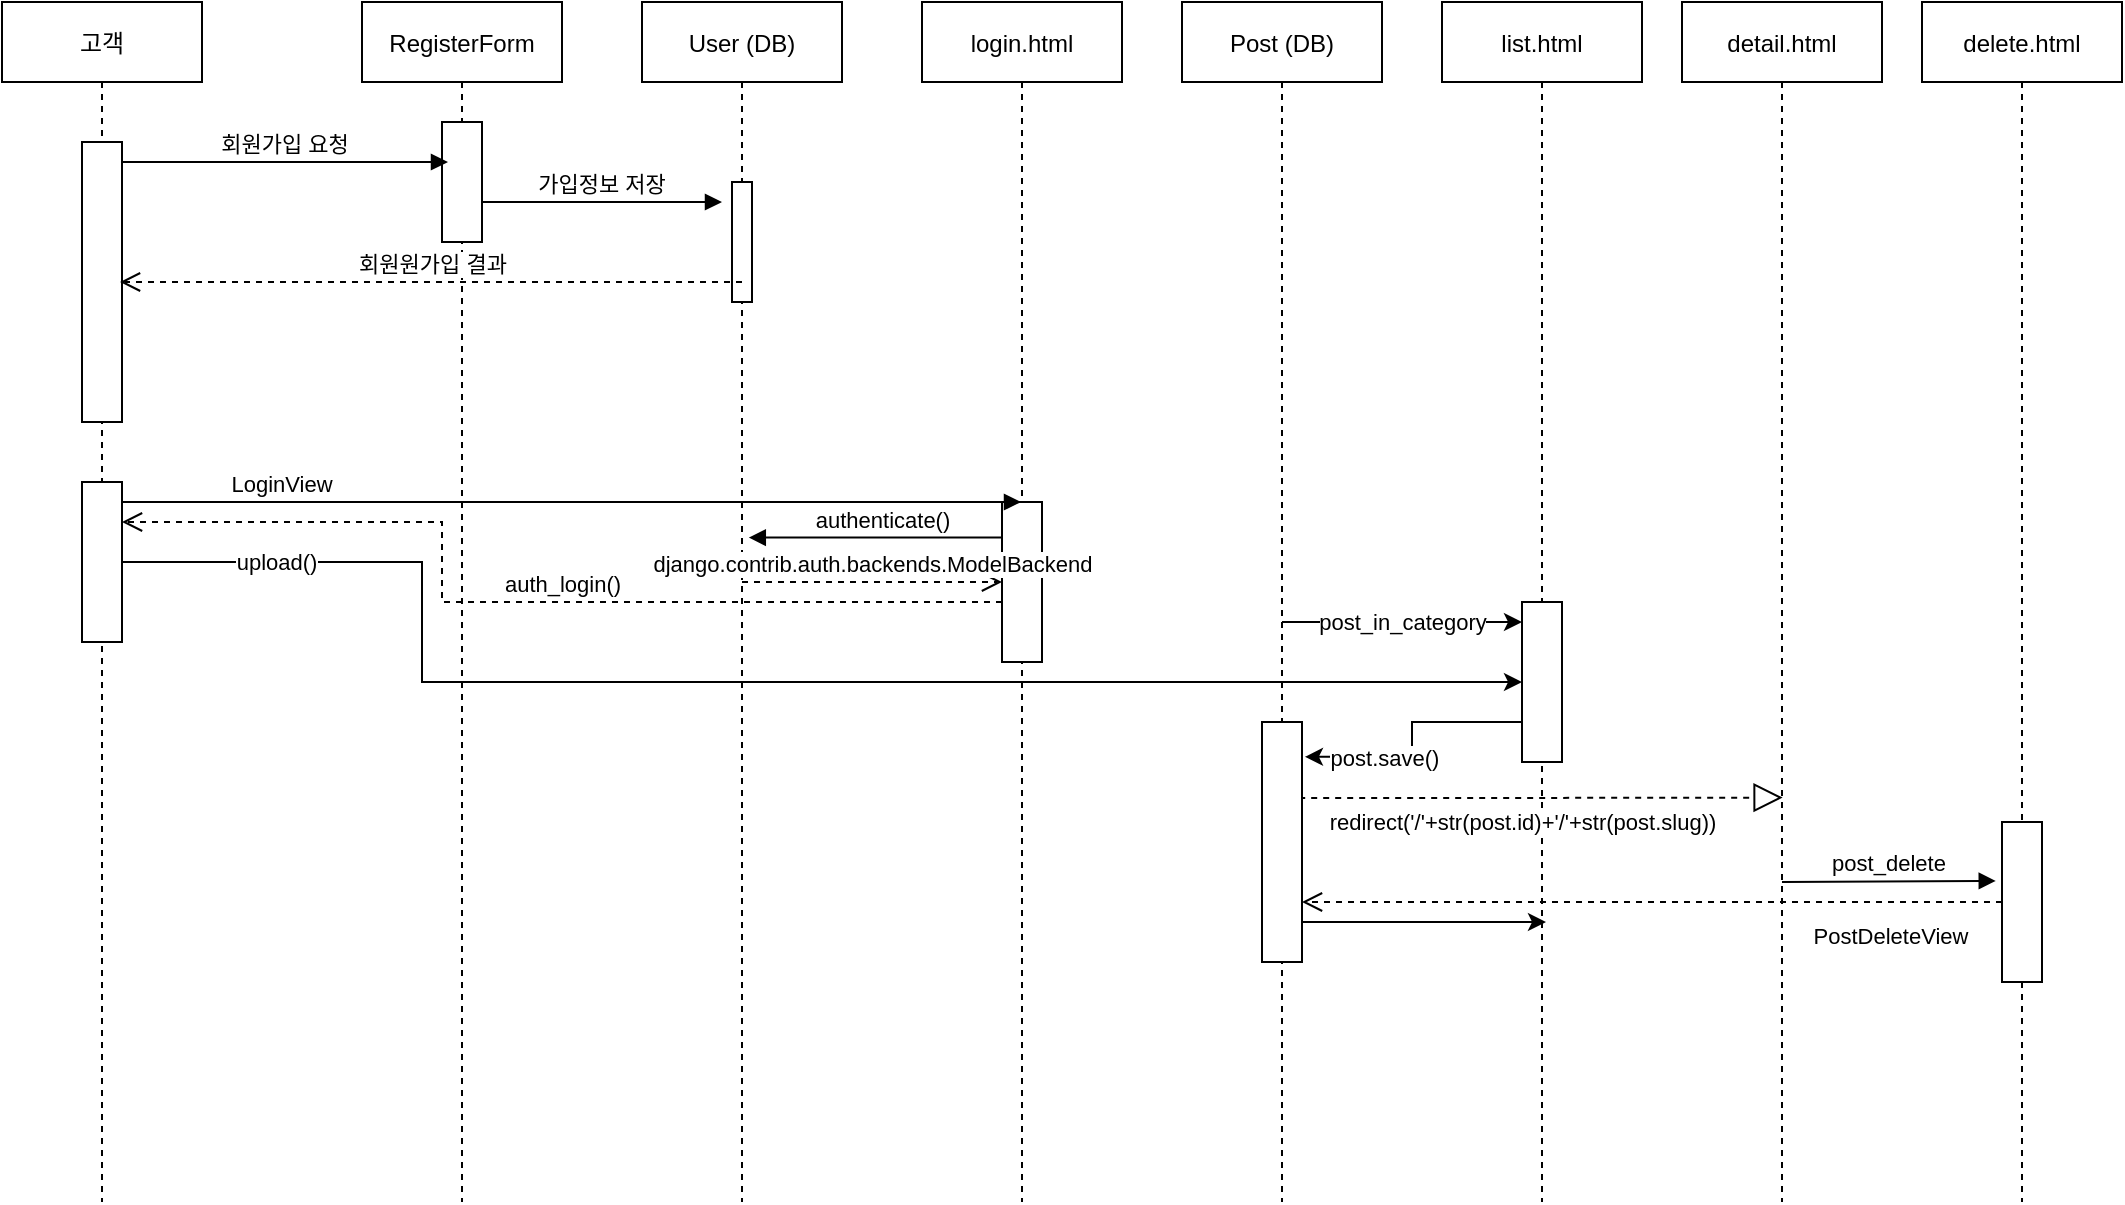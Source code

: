 <mxfile version="15.4.1" type="github">
  <diagram id="kgpKYQtTHZ0yAKxKKP6v" name="Page-1">
    <mxGraphModel dx="1221" dy="681" grid="1" gridSize="10" guides="1" tooltips="1" connect="1" arrows="1" fold="1" page="1" pageScale="1" pageWidth="583" pageHeight="827" math="0" shadow="0">
      <root>
        <mxCell id="0" />
        <mxCell id="1" parent="0" />
        <mxCell id="3nuBFxr9cyL0pnOWT2aG-1" value="고객" style="shape=umlLifeline;perimeter=lifelinePerimeter;container=1;collapsible=0;recursiveResize=0;rounded=0;shadow=0;strokeWidth=1;" parent="1" vertex="1">
          <mxGeometry x="40" y="80" width="100" height="600" as="geometry" />
        </mxCell>
        <mxCell id="BS-xRKyWjwnMutiloFxV-136" value="" style="rounded=0;whiteSpace=wrap;html=1;" parent="3nuBFxr9cyL0pnOWT2aG-1" vertex="1">
          <mxGeometry x="40" y="70" width="20" height="140" as="geometry" />
        </mxCell>
        <mxCell id="3nuBFxr9cyL0pnOWT2aG-5" value="RegisterForm" style="shape=umlLifeline;perimeter=lifelinePerimeter;container=1;collapsible=0;recursiveResize=0;rounded=0;shadow=0;strokeWidth=1;" parent="1" vertex="1">
          <mxGeometry x="220" y="80" width="100" height="600" as="geometry" />
        </mxCell>
        <mxCell id="BS-xRKyWjwnMutiloFxV-17" value="" style="rounded=0;whiteSpace=wrap;html=1;" parent="3nuBFxr9cyL0pnOWT2aG-5" vertex="1">
          <mxGeometry x="40" y="60" width="20" height="60" as="geometry" />
        </mxCell>
        <mxCell id="3nuBFxr9cyL0pnOWT2aG-8" value="회원가입 요청" style="verticalAlign=bottom;endArrow=block;entryX=0;entryY=0;shadow=0;strokeWidth=1;" parent="1" edge="1">
          <mxGeometry relative="1" as="geometry">
            <mxPoint x="100" y="160" as="sourcePoint" />
            <mxPoint x="263" y="160.0" as="targetPoint" />
          </mxGeometry>
        </mxCell>
        <mxCell id="BS-xRKyWjwnMutiloFxV-3" value="User (DB)" style="shape=umlLifeline;perimeter=lifelinePerimeter;container=1;collapsible=0;recursiveResize=0;rounded=0;shadow=0;strokeWidth=1;" parent="1" vertex="1">
          <mxGeometry x="360" y="80" width="100" height="600" as="geometry" />
        </mxCell>
        <mxCell id="BS-xRKyWjwnMutiloFxV-129" value="" style="html=1;points=[];perimeter=orthogonalPerimeter;" parent="BS-xRKyWjwnMutiloFxV-3" vertex="1">
          <mxGeometry x="45" y="90" width="10" height="60" as="geometry" />
        </mxCell>
        <mxCell id="BS-xRKyWjwnMutiloFxV-18" value="가입정보 저장" style="verticalAlign=bottom;endArrow=block;shadow=0;strokeWidth=1;" parent="1" edge="1">
          <mxGeometry relative="1" as="geometry">
            <mxPoint x="280" y="180.0" as="sourcePoint" />
            <mxPoint x="400" y="180" as="targetPoint" />
          </mxGeometry>
        </mxCell>
        <mxCell id="BS-xRKyWjwnMutiloFxV-116" value="login.html" style="shape=umlLifeline;perimeter=lifelinePerimeter;container=1;collapsible=0;recursiveResize=0;rounded=0;shadow=0;strokeWidth=1;" parent="1" vertex="1">
          <mxGeometry x="500" y="80" width="100" height="600" as="geometry" />
        </mxCell>
        <mxCell id="BS-xRKyWjwnMutiloFxV-145" value="" style="rounded=0;whiteSpace=wrap;html=1;" parent="BS-xRKyWjwnMutiloFxV-116" vertex="1">
          <mxGeometry x="40" y="250" width="20" height="80" as="geometry" />
        </mxCell>
        <mxCell id="BS-xRKyWjwnMutiloFxV-130" value="authenticate()" style="html=1;verticalAlign=bottom;endArrow=block;rounded=0;edgeStyle=orthogonalEdgeStyle;entryX=0.524;entryY=0.453;entryDx=0;entryDy=0;entryPerimeter=0;" parent="1" edge="1">
          <mxGeometry relative="1" as="geometry">
            <mxPoint x="540" y="348" as="sourcePoint" />
            <Array as="points">
              <mxPoint x="540" y="345" />
              <mxPoint x="540" y="348" />
            </Array>
            <mxPoint x="413.4" y="347.8" as="targetPoint" />
          </mxGeometry>
        </mxCell>
        <mxCell id="BS-xRKyWjwnMutiloFxV-131" value="django.contrib.auth.backends.ModelBackend" style="html=1;verticalAlign=bottom;endArrow=open;dashed=1;endSize=8;rounded=0;edgeStyle=orthogonalEdgeStyle;" parent="1" edge="1" source="BS-xRKyWjwnMutiloFxV-3">
          <mxGeometry relative="1" as="geometry">
            <mxPoint x="540" y="370" as="targetPoint" />
            <mxPoint x="465.94" y="370.5" as="sourcePoint" />
            <Array as="points">
              <mxPoint x="520" y="370" />
              <mxPoint x="520" y="370" />
            </Array>
          </mxGeometry>
        </mxCell>
        <mxCell id="BS-xRKyWjwnMutiloFxV-140" value="auth_login()" style="html=1;verticalAlign=bottom;endArrow=open;dashed=1;endSize=8;rounded=0;edgeStyle=orthogonalEdgeStyle;entryX=1;entryY=0.25;entryDx=0;entryDy=0;" parent="1" target="BS-xRKyWjwnMutiloFxV-144" edge="1">
          <mxGeometry x="-0.083" relative="1" as="geometry">
            <mxPoint x="540" y="380" as="sourcePoint" />
            <mxPoint x="90" y="390" as="targetPoint" />
            <Array as="points">
              <mxPoint x="260" y="380" />
              <mxPoint x="260" y="340" />
            </Array>
            <mxPoint as="offset" />
          </mxGeometry>
        </mxCell>
        <mxCell id="BS-xRKyWjwnMutiloFxV-142" value="" style="rounded=0;whiteSpace=wrap;html=1;" parent="1" vertex="1">
          <mxGeometry x="80" y="320" width="20" height="50" as="geometry" />
        </mxCell>
        <mxCell id="u28G30YTxyB6MNuOs4cs-26" style="edgeStyle=orthogonalEdgeStyle;rounded=0;orthogonalLoop=1;jettySize=auto;html=1;entryX=0;entryY=0.5;entryDx=0;entryDy=0;exitX=1;exitY=0.5;exitDx=0;exitDy=0;" edge="1" parent="1" source="BS-xRKyWjwnMutiloFxV-144" target="u28G30YTxyB6MNuOs4cs-24">
          <mxGeometry relative="1" as="geometry">
            <mxPoint x="110" y="360" as="sourcePoint" />
            <Array as="points">
              <mxPoint x="250" y="360" />
              <mxPoint x="250" y="420" />
            </Array>
          </mxGeometry>
        </mxCell>
        <mxCell id="u28G30YTxyB6MNuOs4cs-27" value="upload()" style="edgeLabel;html=1;align=center;verticalAlign=middle;resizable=0;points=[];" vertex="1" connectable="0" parent="u28G30YTxyB6MNuOs4cs-26">
          <mxGeometry x="0.45" y="-2" relative="1" as="geometry">
            <mxPoint x="-414" y="-62" as="offset" />
          </mxGeometry>
        </mxCell>
        <mxCell id="BS-xRKyWjwnMutiloFxV-144" value="" style="rounded=0;whiteSpace=wrap;html=1;" parent="1" vertex="1">
          <mxGeometry x="80" y="320" width="20" height="80" as="geometry" />
        </mxCell>
        <mxCell id="BS-xRKyWjwnMutiloFxV-146" value="회원원가입 결과" style="html=1;verticalAlign=bottom;endArrow=open;dashed=1;endSize=8;rounded=0;edgeStyle=orthogonalEdgeStyle;" parent="1" edge="1">
          <mxGeometry relative="1" as="geometry">
            <mxPoint x="410" y="220" as="sourcePoint" />
            <mxPoint x="99" y="220" as="targetPoint" />
            <Array as="points">
              <mxPoint x="299" y="220" />
              <mxPoint x="299" y="220" />
            </Array>
          </mxGeometry>
        </mxCell>
        <mxCell id="BS-xRKyWjwnMutiloFxV-117" value="LoginView" style="verticalAlign=bottom;endArrow=block;shadow=0;strokeWidth=1;" parent="1" edge="1" target="BS-xRKyWjwnMutiloFxV-116">
          <mxGeometry x="-0.64" relative="1" as="geometry">
            <mxPoint x="100" y="330" as="sourcePoint" />
            <mxPoint x="600" y="330" as="targetPoint" />
            <mxPoint x="-1" as="offset" />
          </mxGeometry>
        </mxCell>
        <mxCell id="u28G30YTxyB6MNuOs4cs-18" value="Post (DB)" style="shape=umlLifeline;perimeter=lifelinePerimeter;container=1;collapsible=0;recursiveResize=0;rounded=0;shadow=0;strokeWidth=1;" vertex="1" parent="1">
          <mxGeometry x="630" y="80" width="100" height="600" as="geometry" />
        </mxCell>
        <mxCell id="u28G30YTxyB6MNuOs4cs-28" value="" style="rounded=0;whiteSpace=wrap;html=1;" vertex="1" parent="u28G30YTxyB6MNuOs4cs-18">
          <mxGeometry x="40" y="360" width="20" height="120" as="geometry" />
        </mxCell>
        <mxCell id="u28G30YTxyB6MNuOs4cs-20" value="list.html" style="shape=umlLifeline;perimeter=lifelinePerimeter;container=1;collapsible=0;recursiveResize=0;rounded=0;shadow=0;strokeWidth=1;" vertex="1" parent="1">
          <mxGeometry x="760" y="80" width="100" height="600" as="geometry" />
        </mxCell>
        <mxCell id="u28G30YTxyB6MNuOs4cs-24" value="" style="rounded=0;whiteSpace=wrap;html=1;" vertex="1" parent="u28G30YTxyB6MNuOs4cs-20">
          <mxGeometry x="40" y="300" width="20" height="80" as="geometry" />
        </mxCell>
        <mxCell id="u28G30YTxyB6MNuOs4cs-42" value="" style="endArrow=block;dashed=1;endFill=0;endSize=12;html=1;rounded=0;edgeStyle=orthogonalEdgeStyle;entryX=0.503;entryY=0.663;entryDx=0;entryDy=0;entryPerimeter=0;" edge="1" parent="u28G30YTxyB6MNuOs4cs-20" target="u28G30YTxyB6MNuOs4cs-39">
          <mxGeometry width="160" relative="1" as="geometry">
            <mxPoint x="-70" y="399.41" as="sourcePoint" />
            <mxPoint x="90" y="399.41" as="targetPoint" />
            <Array as="points">
              <mxPoint x="-70" y="398" />
              <mxPoint x="10" y="398" />
            </Array>
          </mxGeometry>
        </mxCell>
        <mxCell id="u28G30YTxyB6MNuOs4cs-43" value="redirect(&#39;/&#39;+str(post.id)+&#39;/&#39;+str(post.slug))" style="edgeLabel;html=1;align=center;verticalAlign=middle;resizable=0;points=[];" vertex="1" connectable="0" parent="u28G30YTxyB6MNuOs4cs-42">
          <mxGeometry x="0.517" y="1" relative="1" as="geometry">
            <mxPoint x="-72" y="13" as="offset" />
          </mxGeometry>
        </mxCell>
        <mxCell id="u28G30YTxyB6MNuOs4cs-31" style="edgeStyle=orthogonalEdgeStyle;rounded=0;orthogonalLoop=1;jettySize=auto;html=1;exitX=0;exitY=0.75;exitDx=0;exitDy=0;entryX=1.074;entryY=0.145;entryDx=0;entryDy=0;entryPerimeter=0;" edge="1" parent="1" source="u28G30YTxyB6MNuOs4cs-24" target="u28G30YTxyB6MNuOs4cs-28">
          <mxGeometry relative="1" as="geometry" />
        </mxCell>
        <mxCell id="u28G30YTxyB6MNuOs4cs-32" value="post.save()" style="edgeLabel;html=1;align=center;verticalAlign=middle;resizable=0;points=[];" vertex="1" connectable="0" parent="u28G30YTxyB6MNuOs4cs-31">
          <mxGeometry x="0.382" relative="1" as="geometry">
            <mxPoint as="offset" />
          </mxGeometry>
        </mxCell>
        <mxCell id="u28G30YTxyB6MNuOs4cs-39" value="detail.html" style="shape=umlLifeline;perimeter=lifelinePerimeter;container=1;collapsible=0;recursiveResize=0;rounded=0;shadow=0;strokeWidth=1;" vertex="1" parent="1">
          <mxGeometry x="880" y="80" width="100" height="600" as="geometry" />
        </mxCell>
        <mxCell id="u28G30YTxyB6MNuOs4cs-44" value="delete.html" style="shape=umlLifeline;perimeter=lifelinePerimeter;container=1;collapsible=0;recursiveResize=0;rounded=0;shadow=0;strokeWidth=1;" vertex="1" parent="1">
          <mxGeometry x="1000" y="80" width="100" height="600" as="geometry" />
        </mxCell>
        <mxCell id="u28G30YTxyB6MNuOs4cs-46" value="post_delete" style="verticalAlign=bottom;endArrow=block;shadow=0;strokeWidth=1;entryX=-0.156;entryY=0.368;entryDx=0;entryDy=0;entryPerimeter=0;" edge="1" parent="u28G30YTxyB6MNuOs4cs-44" target="u28G30YTxyB6MNuOs4cs-48">
          <mxGeometry relative="1" as="geometry">
            <mxPoint x="-70" y="440" as="sourcePoint" />
            <mxPoint x="50" y="440" as="targetPoint" />
          </mxGeometry>
        </mxCell>
        <mxCell id="u28G30YTxyB6MNuOs4cs-48" value="" style="rounded=0;whiteSpace=wrap;html=1;" vertex="1" parent="u28G30YTxyB6MNuOs4cs-44">
          <mxGeometry x="40" y="410" width="20" height="80" as="geometry" />
        </mxCell>
        <mxCell id="u28G30YTxyB6MNuOs4cs-47" value="PostDeleteView" style="html=1;verticalAlign=bottom;endArrow=open;dashed=1;endSize=8;rounded=0;edgeStyle=orthogonalEdgeStyle;" edge="1" parent="1">
          <mxGeometry x="-0.679" y="26" relative="1" as="geometry">
            <mxPoint x="1040" y="530" as="sourcePoint" />
            <mxPoint x="690" y="530" as="targetPoint" />
            <Array as="points">
              <mxPoint x="690" y="530" />
            </Array>
            <mxPoint as="offset" />
          </mxGeometry>
        </mxCell>
        <mxCell id="u28G30YTxyB6MNuOs4cs-52" value="post_in_category" style="edgeStyle=orthogonalEdgeStyle;rounded=0;orthogonalLoop=1;jettySize=auto;html=1;" edge="1" parent="1" source="u28G30YTxyB6MNuOs4cs-18">
          <mxGeometry relative="1" as="geometry">
            <mxPoint x="800" y="390" as="targetPoint" />
            <Array as="points">
              <mxPoint x="800" y="390" />
            </Array>
          </mxGeometry>
        </mxCell>
        <mxCell id="u28G30YTxyB6MNuOs4cs-59" style="edgeStyle=orthogonalEdgeStyle;rounded=0;orthogonalLoop=1;jettySize=auto;html=1;exitX=1;exitY=1;exitDx=0;exitDy=0;" edge="1" parent="1" source="u28G30YTxyB6MNuOs4cs-28">
          <mxGeometry relative="1" as="geometry">
            <mxPoint x="812" y="540" as="targetPoint" />
            <Array as="points">
              <mxPoint x="690" y="540" />
              <mxPoint x="812" y="540" />
            </Array>
          </mxGeometry>
        </mxCell>
      </root>
    </mxGraphModel>
  </diagram>
</mxfile>
